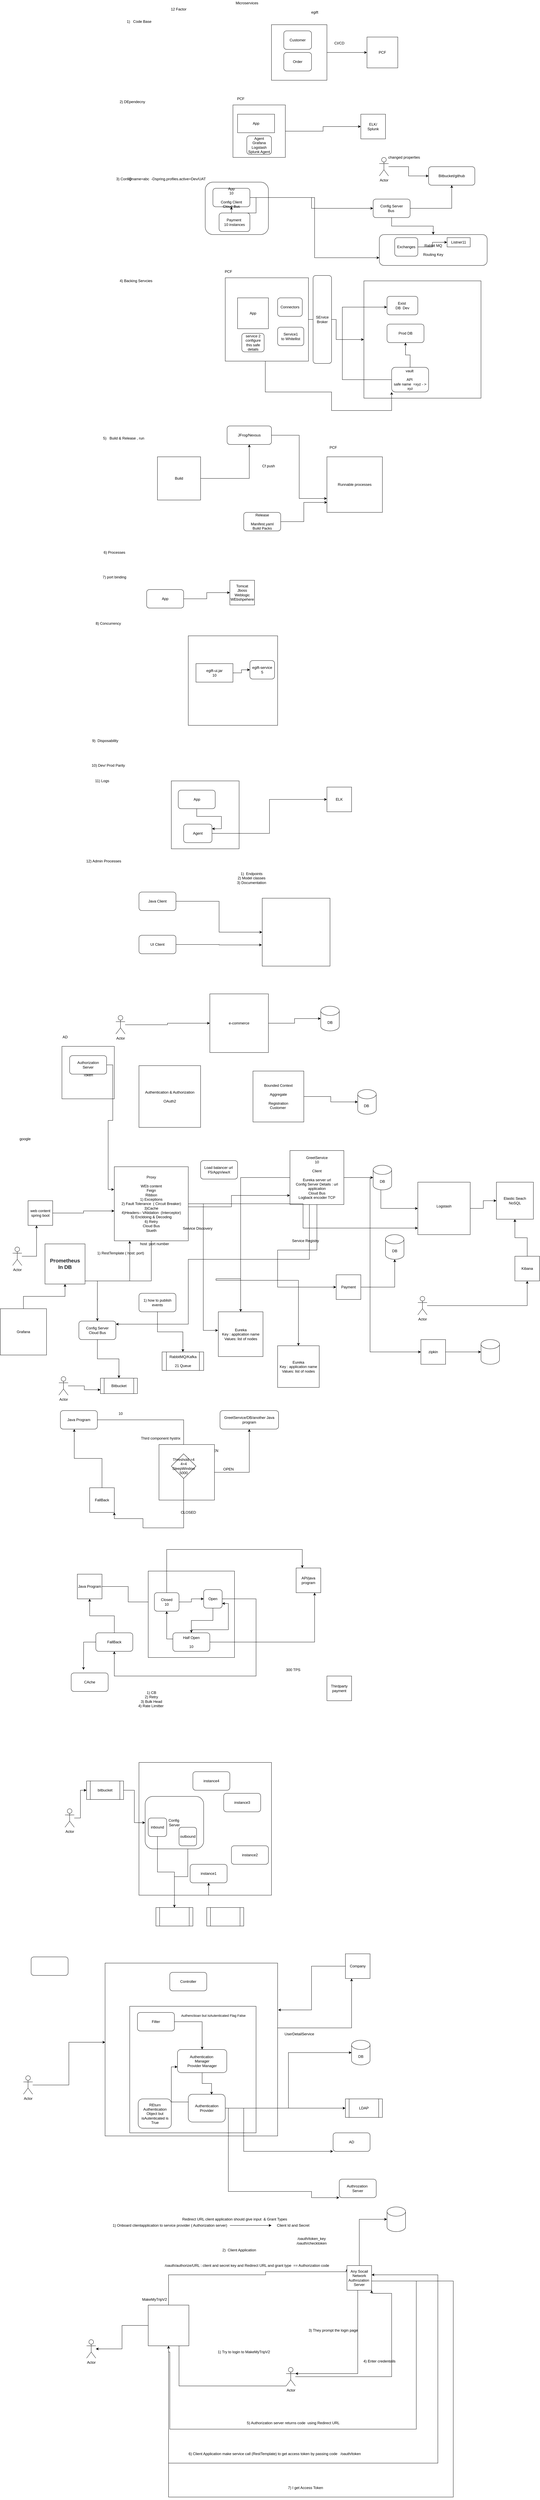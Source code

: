 <mxfile version="14.3.0" type="device"><diagram id="hDDtyGiIucXMIBbXiAqz" name="Page-1"><mxGraphModel dx="1933" dy="631" grid="1" gridSize="10" guides="1" tooltips="1" connect="1" arrows="1" fold="1" page="1" pageScale="1" pageWidth="850" pageHeight="1100" math="0" shadow="0"><root><mxCell id="0"/><mxCell id="1" parent="0"/><mxCell id="__wT_XosYQhg3S8hBSpc-9" style="edgeStyle=orthogonalEdgeStyle;rounded=0;orthogonalLoop=1;jettySize=auto;html=1;entryX=0;entryY=0.5;entryDx=0;entryDy=0;" parent="1" source="__wT_XosYQhg3S8hBSpc-1" target="__wT_XosYQhg3S8hBSpc-8" edge="1"><mxGeometry relative="1" as="geometry"/></mxCell><mxCell id="__wT_XosYQhg3S8hBSpc-1" value="" style="whiteSpace=wrap;html=1;aspect=fixed;" parent="1" vertex="1"><mxGeometry x="520" y="180" width="180" height="180" as="geometry"/></mxCell><mxCell id="__wT_XosYQhg3S8hBSpc-2" value="Microservices" style="text;html=1;align=center;verticalAlign=middle;resizable=0;points=[];autosize=1;" parent="1" vertex="1"><mxGeometry x="395" y="100" width="90" height="20" as="geometry"/></mxCell><mxCell id="__wT_XosYQhg3S8hBSpc-3" value="1)&amp;nbsp; &amp;nbsp;Code Base" style="text;html=1;align=center;verticalAlign=middle;resizable=0;points=[];autosize=1;" parent="1" vertex="1"><mxGeometry x="40" y="160" width="100" height="20" as="geometry"/></mxCell><mxCell id="__wT_XosYQhg3S8hBSpc-4" value="12 Factor&amp;nbsp;" style="text;html=1;align=center;verticalAlign=middle;resizable=0;points=[];autosize=1;" parent="1" vertex="1"><mxGeometry x="185" y="120" width="70" height="20" as="geometry"/></mxCell><mxCell id="__wT_XosYQhg3S8hBSpc-5" value="Customer" style="rounded=1;whiteSpace=wrap;html=1;" parent="1" vertex="1"><mxGeometry x="560" y="200" width="90" height="60" as="geometry"/></mxCell><mxCell id="__wT_XosYQhg3S8hBSpc-6" value="Order" style="rounded=1;whiteSpace=wrap;html=1;" parent="1" vertex="1"><mxGeometry x="560" y="270" width="90" height="60" as="geometry"/></mxCell><mxCell id="__wT_XosYQhg3S8hBSpc-7" value="egift" style="text;html=1;align=center;verticalAlign=middle;resizable=0;points=[];autosize=1;" parent="1" vertex="1"><mxGeometry x="640" y="130" width="40" height="20" as="geometry"/></mxCell><mxCell id="__wT_XosYQhg3S8hBSpc-8" value="PCF" style="whiteSpace=wrap;html=1;aspect=fixed;" parent="1" vertex="1"><mxGeometry x="830" y="220" width="100" height="100" as="geometry"/></mxCell><mxCell id="__wT_XosYQhg3S8hBSpc-10" value="CI/CD" style="text;html=1;align=center;verticalAlign=middle;resizable=0;points=[];autosize=1;" parent="1" vertex="1"><mxGeometry x="715" y="230" width="50" height="20" as="geometry"/></mxCell><mxCell id="__wT_XosYQhg3S8hBSpc-11" value="2) DEpendecny&amp;nbsp;" style="text;html=1;align=center;verticalAlign=middle;resizable=0;points=[];autosize=1;" parent="1" vertex="1"><mxGeometry x="20" y="420" width="100" height="20" as="geometry"/></mxCell><mxCell id="__wT_XosYQhg3S8hBSpc-16" style="edgeStyle=orthogonalEdgeStyle;rounded=0;orthogonalLoop=1;jettySize=auto;html=1;entryX=0;entryY=0.5;entryDx=0;entryDy=0;" parent="1" source="__wT_XosYQhg3S8hBSpc-12" target="__wT_XosYQhg3S8hBSpc-15" edge="1"><mxGeometry relative="1" as="geometry"/></mxCell><mxCell id="__wT_XosYQhg3S8hBSpc-12" value="" style="whiteSpace=wrap;html=1;aspect=fixed;" parent="1" vertex="1"><mxGeometry x="395" y="440" width="170" height="170" as="geometry"/></mxCell><mxCell id="__wT_XosYQhg3S8hBSpc-13" value="App" style="rounded=0;whiteSpace=wrap;html=1;" parent="1" vertex="1"><mxGeometry x="410" y="470" width="120" height="60" as="geometry"/></mxCell><mxCell id="__wT_XosYQhg3S8hBSpc-14" value="PCF" style="text;html=1;align=center;verticalAlign=middle;resizable=0;points=[];autosize=1;" parent="1" vertex="1"><mxGeometry x="400" y="410" width="40" height="20" as="geometry"/></mxCell><mxCell id="__wT_XosYQhg3S8hBSpc-15" value="ELK/&lt;br&gt;Splunk" style="whiteSpace=wrap;html=1;aspect=fixed;" parent="1" vertex="1"><mxGeometry x="810" y="470" width="80" height="80" as="geometry"/></mxCell><mxCell id="__wT_XosYQhg3S8hBSpc-17" value="Agent&lt;br&gt;Grafana&lt;br&gt;Logstash&lt;br&gt;Splunk Agent" style="rounded=1;whiteSpace=wrap;html=1;" parent="1" vertex="1"><mxGeometry x="440" y="540" width="80" height="60" as="geometry"/></mxCell><mxCell id="__wT_XosYQhg3S8hBSpc-18" value="3) Config" style="text;html=1;align=center;verticalAlign=middle;resizable=0;points=[];autosize=1;" parent="1" vertex="1"><mxGeometry x="10" y="670" width="60" height="20" as="geometry"/></mxCell><mxCell id="__wT_XosYQhg3S8hBSpc-23" style="edgeStyle=orthogonalEdgeStyle;rounded=0;orthogonalLoop=1;jettySize=auto;html=1;exitX=1;exitY=0.5;exitDx=0;exitDy=0;" parent="1" source="__wT_XosYQhg3S8hBSpc-24" target="__wT_XosYQhg3S8hBSpc-22" edge="1"><mxGeometry relative="1" as="geometry"/></mxCell><mxCell id="__wT_XosYQhg3S8hBSpc-19" value="" style="rounded=1;whiteSpace=wrap;html=1;" parent="1" vertex="1"><mxGeometry x="305" y="690" width="205" height="170" as="geometry"/></mxCell><mxCell id="__wT_XosYQhg3S8hBSpc-45" style="edgeStyle=orthogonalEdgeStyle;rounded=0;orthogonalLoop=1;jettySize=auto;html=1;" parent="1" source="__wT_XosYQhg3S8hBSpc-20" target="__wT_XosYQhg3S8hBSpc-24" edge="1"><mxGeometry relative="1" as="geometry"/></mxCell><mxCell id="__wT_XosYQhg3S8hBSpc-51" style="edgeStyle=orthogonalEdgeStyle;rounded=0;orthogonalLoop=1;jettySize=auto;html=1;entryX=0;entryY=0.75;entryDx=0;entryDy=0;" parent="1" source="__wT_XosYQhg3S8hBSpc-20" target="__wT_XosYQhg3S8hBSpc-25" edge="1"><mxGeometry relative="1" as="geometry"/></mxCell><mxCell id="__wT_XosYQhg3S8hBSpc-20" value="App&lt;br&gt;10&lt;br&gt;&lt;br&gt;Config Client&lt;br&gt;Cloud Bus" style="rounded=1;whiteSpace=wrap;html=1;" parent="1" vertex="1"><mxGeometry x="330" y="710" width="120" height="60" as="geometry"/></mxCell><mxCell id="__wT_XosYQhg3S8hBSpc-21" value="-Dname=abc&amp;nbsp; -Dspring.profiles.active=Dev/UAT" style="text;html=1;align=center;verticalAlign=middle;resizable=0;points=[];autosize=1;" parent="1" vertex="1"><mxGeometry x="45" y="670" width="270" height="20" as="geometry"/></mxCell><mxCell id="__wT_XosYQhg3S8hBSpc-22" value="Bitbucket/github" style="rounded=1;whiteSpace=wrap;html=1;" parent="1" vertex="1"><mxGeometry x="1030" y="640" width="150" height="60" as="geometry"/></mxCell><mxCell id="__wT_XosYQhg3S8hBSpc-49" style="edgeStyle=orthogonalEdgeStyle;rounded=0;orthogonalLoop=1;jettySize=auto;html=1;" parent="1" source="__wT_XosYQhg3S8hBSpc-24" target="__wT_XosYQhg3S8hBSpc-25" edge="1"><mxGeometry relative="1" as="geometry"/></mxCell><mxCell id="__wT_XosYQhg3S8hBSpc-24" value="Config Server&lt;br&gt;Bus&amp;nbsp;" style="rounded=1;whiteSpace=wrap;html=1;" parent="1" vertex="1"><mxGeometry x="850" y="745" width="120" height="60" as="geometry"/></mxCell><mxCell id="__wT_XosYQhg3S8hBSpc-25" value="Rabbit MQ&lt;br&gt;&lt;br&gt;Routing Key" style="rounded=1;whiteSpace=wrap;html=1;" parent="1" vertex="1"><mxGeometry x="870" y="860" width="350" height="100" as="geometry"/></mxCell><mxCell id="__wT_XosYQhg3S8hBSpc-26" value="4) Backing Servcies" style="text;html=1;align=center;verticalAlign=middle;resizable=0;points=[];autosize=1;" parent="1" vertex="1"><mxGeometry x="20" y="1000" width="120" height="20" as="geometry"/></mxCell><mxCell id="__wT_XosYQhg3S8hBSpc-31" style="edgeStyle=orthogonalEdgeStyle;rounded=0;orthogonalLoop=1;jettySize=auto;html=1;entryX=0;entryY=0.5;entryDx=0;entryDy=0;" parent="1" source="__wT_XosYQhg3S8hBSpc-27" target="__wT_XosYQhg3S8hBSpc-28" edge="1"><mxGeometry relative="1" as="geometry"/></mxCell><mxCell id="__wT_XosYQhg3S8hBSpc-27" value="" style="whiteSpace=wrap;html=1;aspect=fixed;" parent="1" vertex="1"><mxGeometry x="370" y="1000" width="270" height="270" as="geometry"/></mxCell><mxCell id="__wT_XosYQhg3S8hBSpc-28" value="" style="whiteSpace=wrap;html=1;aspect=fixed;" parent="1" vertex="1"><mxGeometry x="820" y="1010" width="380" height="380" as="geometry"/></mxCell><mxCell id="__wT_XosYQhg3S8hBSpc-29" value="Exist&amp;nbsp;&lt;br&gt;DB&amp;nbsp; Dev" style="rounded=1;whiteSpace=wrap;html=1;" parent="1" vertex="1"><mxGeometry x="895" y="1060" width="100" height="60" as="geometry"/></mxCell><mxCell id="__wT_XosYQhg3S8hBSpc-36" style="edgeStyle=orthogonalEdgeStyle;rounded=0;orthogonalLoop=1;jettySize=auto;html=1;entryX=0;entryY=1;entryDx=0;entryDy=0;" parent="1" source="__wT_XosYQhg3S8hBSpc-27" target="__wT_XosYQhg3S8hBSpc-33" edge="1"><mxGeometry relative="1" as="geometry"><Array as="points"><mxPoint x="500" y="1370"/><mxPoint x="715" y="1370"/><mxPoint x="715" y="1430"/></Array></mxGeometry></mxCell><mxCell id="__wT_XosYQhg3S8hBSpc-30" value="App" style="whiteSpace=wrap;html=1;aspect=fixed;" parent="1" vertex="1"><mxGeometry x="410" y="1065" width="100" height="100" as="geometry"/></mxCell><mxCell id="__wT_XosYQhg3S8hBSpc-32" value="Prod DB" style="rounded=1;whiteSpace=wrap;html=1;" parent="1" vertex="1"><mxGeometry x="895" y="1150" width="120" height="60" as="geometry"/></mxCell><mxCell id="__wT_XosYQhg3S8hBSpc-34" style="edgeStyle=orthogonalEdgeStyle;rounded=0;orthogonalLoop=1;jettySize=auto;html=1;" parent="1" source="__wT_XosYQhg3S8hBSpc-33" target="__wT_XosYQhg3S8hBSpc-32" edge="1"><mxGeometry relative="1" as="geometry"/></mxCell><mxCell id="__wT_XosYQhg3S8hBSpc-35" style="edgeStyle=orthogonalEdgeStyle;rounded=0;orthogonalLoop=1;jettySize=auto;html=1;" parent="1" source="__wT_XosYQhg3S8hBSpc-33" target="__wT_XosYQhg3S8hBSpc-29" edge="1"><mxGeometry relative="1" as="geometry"><Array as="points"><mxPoint x="750" y="1095"/></Array></mxGeometry></mxCell><mxCell id="__wT_XosYQhg3S8hBSpc-33" value="vault&amp;nbsp;&lt;br&gt;&lt;br&gt;API&amp;nbsp;&lt;br&gt;safe name&amp;nbsp; =xyz - &amp;gt; xyz" style="rounded=1;whiteSpace=wrap;html=1;" parent="1" vertex="1"><mxGeometry x="910" y="1290" width="120" height="80" as="geometry"/></mxCell><mxCell id="__wT_XosYQhg3S8hBSpc-38" value="Connectors" style="rounded=1;whiteSpace=wrap;html=1;" parent="1" vertex="1"><mxGeometry x="540" y="1065" width="80" height="60" as="geometry"/></mxCell><mxCell id="__wT_XosYQhg3S8hBSpc-39" value="PCF" style="text;html=1;align=center;verticalAlign=middle;resizable=0;points=[];autosize=1;" parent="1" vertex="1"><mxGeometry x="360" y="970" width="40" height="20" as="geometry"/></mxCell><mxCell id="__wT_XosYQhg3S8hBSpc-40" value="Service1&lt;br&gt;to Whitellist" style="rounded=1;whiteSpace=wrap;html=1;" parent="1" vertex="1"><mxGeometry x="540" y="1160" width="85" height="60" as="geometry"/></mxCell><mxCell id="__wT_XosYQhg3S8hBSpc-41" value="service 2&lt;br&gt;configure&lt;br&gt;this safe details" style="rounded=1;whiteSpace=wrap;html=1;" parent="1" vertex="1"><mxGeometry x="423.75" y="1180" width="72.5" height="60" as="geometry"/></mxCell><mxCell id="__wT_XosYQhg3S8hBSpc-42" value="SErvice&lt;br&gt;Broker" style="rounded=1;whiteSpace=wrap;html=1;" parent="1" vertex="1"><mxGeometry x="655" y="992.5" width="60" height="285" as="geometry"/></mxCell><mxCell id="__wT_XosYQhg3S8hBSpc-44" value="Payment&amp;nbsp;&lt;br&gt;10 instances" style="rounded=1;whiteSpace=wrap;html=1;" parent="1" vertex="1"><mxGeometry x="350" y="790" width="100" height="60" as="geometry"/></mxCell><mxCell id="__wT_XosYQhg3S8hBSpc-47" style="edgeStyle=orthogonalEdgeStyle;rounded=0;orthogonalLoop=1;jettySize=auto;html=1;" parent="1" source="__wT_XosYQhg3S8hBSpc-46" target="__wT_XosYQhg3S8hBSpc-22" edge="1"><mxGeometry relative="1" as="geometry"/></mxCell><mxCell id="__wT_XosYQhg3S8hBSpc-46" value="Actor" style="shape=umlActor;verticalLabelPosition=bottom;verticalAlign=top;html=1;outlineConnect=0;" parent="1" vertex="1"><mxGeometry x="870" y="610" width="30" height="60" as="geometry"/></mxCell><mxCell id="__wT_XosYQhg3S8hBSpc-48" value="changed properties" style="text;html=1;align=center;verticalAlign=middle;resizable=0;points=[];autosize=1;" parent="1" vertex="1"><mxGeometry x="890" y="600" width="120" height="20" as="geometry"/></mxCell><mxCell id="__wT_XosYQhg3S8hBSpc-50" style="edgeStyle=orthogonalEdgeStyle;rounded=0;orthogonalLoop=1;jettySize=auto;html=1;exitX=1;exitY=0.5;exitDx=0;exitDy=0;" parent="1" source="__wT_XosYQhg3S8hBSpc-20" target="__wT_XosYQhg3S8hBSpc-20" edge="1"><mxGeometry relative="1" as="geometry"/></mxCell><mxCell id="__wT_XosYQhg3S8hBSpc-54" value="" style="edgeStyle=orthogonalEdgeStyle;rounded=0;orthogonalLoop=1;jettySize=auto;html=1;" parent="1" source="__wT_XosYQhg3S8hBSpc-52" target="__wT_XosYQhg3S8hBSpc-53" edge="1"><mxGeometry relative="1" as="geometry"/></mxCell><mxCell id="__wT_XosYQhg3S8hBSpc-52" value="Exchanges" style="rounded=1;whiteSpace=wrap;html=1;" parent="1" vertex="1"><mxGeometry x="920" y="870" width="75" height="60" as="geometry"/></mxCell><mxCell id="__wT_XosYQhg3S8hBSpc-53" value="Listner11" style="rounded=0;whiteSpace=wrap;html=1;" parent="1" vertex="1"><mxGeometry x="1090" y="870" width="75" height="30" as="geometry"/></mxCell><mxCell id="__wT_XosYQhg3S8hBSpc-55" value="5)&amp;nbsp; &amp;nbsp;Build &amp;amp; Release , run" style="text;html=1;align=center;verticalAlign=middle;resizable=0;points=[];autosize=1;" parent="1" vertex="1"><mxGeometry x="-35" y="1510" width="150" height="20" as="geometry"/></mxCell><mxCell id="__wT_XosYQhg3S8hBSpc-60" style="edgeStyle=orthogonalEdgeStyle;rounded=0;orthogonalLoop=1;jettySize=auto;html=1;" parent="1" source="__wT_XosYQhg3S8hBSpc-56" target="__wT_XosYQhg3S8hBSpc-59" edge="1"><mxGeometry relative="1" as="geometry"/></mxCell><mxCell id="__wT_XosYQhg3S8hBSpc-56" value="Build" style="whiteSpace=wrap;html=1;aspect=fixed;" parent="1" vertex="1"><mxGeometry x="150" y="1580" width="140" height="140" as="geometry"/></mxCell><mxCell id="__wT_XosYQhg3S8hBSpc-57" value="Runnable processes" style="whiteSpace=wrap;html=1;aspect=fixed;" parent="1" vertex="1"><mxGeometry x="700" y="1580" width="180" height="180" as="geometry"/></mxCell><mxCell id="__wT_XosYQhg3S8hBSpc-58" value="PCF" style="text;html=1;align=center;verticalAlign=middle;resizable=0;points=[];autosize=1;" parent="1" vertex="1"><mxGeometry x="700" y="1540" width="40" height="20" as="geometry"/></mxCell><mxCell id="__wT_XosYQhg3S8hBSpc-63" style="edgeStyle=orthogonalEdgeStyle;rounded=0;orthogonalLoop=1;jettySize=auto;html=1;entryX=0;entryY=0.75;entryDx=0;entryDy=0;" parent="1" source="__wT_XosYQhg3S8hBSpc-59" target="__wT_XosYQhg3S8hBSpc-57" edge="1"><mxGeometry relative="1" as="geometry"/></mxCell><mxCell id="__wT_XosYQhg3S8hBSpc-59" value="JFrog/Nexsus" style="rounded=1;whiteSpace=wrap;html=1;" parent="1" vertex="1"><mxGeometry x="376" y="1480" width="144" height="60" as="geometry"/></mxCell><mxCell id="__wT_XosYQhg3S8hBSpc-64" style="edgeStyle=orthogonalEdgeStyle;rounded=0;orthogonalLoop=1;jettySize=auto;html=1;entryX=0.004;entryY=0.821;entryDx=0;entryDy=0;entryPerimeter=0;" parent="1" source="__wT_XosYQhg3S8hBSpc-61" target="__wT_XosYQhg3S8hBSpc-57" edge="1"><mxGeometry relative="1" as="geometry"/></mxCell><mxCell id="__wT_XosYQhg3S8hBSpc-61" value="Release&lt;br&gt;&lt;br&gt;Manifest.yaml&lt;br&gt;Build Packs" style="rounded=1;whiteSpace=wrap;html=1;" parent="1" vertex="1"><mxGeometry x="430" y="1760" width="120" height="60" as="geometry"/></mxCell><mxCell id="__wT_XosYQhg3S8hBSpc-62" value="Cf push" style="text;html=1;align=center;verticalAlign=middle;resizable=0;points=[];autosize=1;" parent="1" vertex="1"><mxGeometry x="480" y="1600" width="60" height="20" as="geometry"/></mxCell><mxCell id="__wT_XosYQhg3S8hBSpc-65" value="6) Processes" style="text;html=1;align=center;verticalAlign=middle;resizable=0;points=[];autosize=1;" parent="1" vertex="1"><mxGeometry x="-35" y="1880" width="90" height="20" as="geometry"/></mxCell><mxCell id="__wT_XosYQhg3S8hBSpc-66" value="7) port binding" style="text;html=1;align=center;verticalAlign=middle;resizable=0;points=[];autosize=1;" parent="1" vertex="1"><mxGeometry x="-35" y="1960" width="90" height="20" as="geometry"/></mxCell><mxCell id="__wT_XosYQhg3S8hBSpc-67" value="Tomcat&lt;br&gt;Jboss&lt;br&gt;Weblogic&lt;br&gt;WEbshpehere" style="whiteSpace=wrap;html=1;aspect=fixed;" parent="1" vertex="1"><mxGeometry x="385" y="1980" width="80" height="80" as="geometry"/></mxCell><mxCell id="__wT_XosYQhg3S8hBSpc-69" style="edgeStyle=orthogonalEdgeStyle;rounded=0;orthogonalLoop=1;jettySize=auto;html=1;" parent="1" source="__wT_XosYQhg3S8hBSpc-68" target="__wT_XosYQhg3S8hBSpc-67" edge="1"><mxGeometry relative="1" as="geometry"/></mxCell><mxCell id="__wT_XosYQhg3S8hBSpc-68" value="App" style="rounded=1;whiteSpace=wrap;html=1;" parent="1" vertex="1"><mxGeometry x="115" y="2010" width="120" height="60" as="geometry"/></mxCell><mxCell id="__wT_XosYQhg3S8hBSpc-70" value="8) Concurrency" style="text;html=1;align=center;verticalAlign=middle;resizable=0;points=[];autosize=1;" parent="1" vertex="1"><mxGeometry x="-60" y="2110" width="100" height="20" as="geometry"/></mxCell><mxCell id="__wT_XosYQhg3S8hBSpc-71" value="" style="whiteSpace=wrap;html=1;aspect=fixed;" parent="1" vertex="1"><mxGeometry x="250" y="2160" width="290" height="290" as="geometry"/></mxCell><mxCell id="__wT_XosYQhg3S8hBSpc-74" style="edgeStyle=orthogonalEdgeStyle;rounded=0;orthogonalLoop=1;jettySize=auto;html=1;" parent="1" source="__wT_XosYQhg3S8hBSpc-72" target="__wT_XosYQhg3S8hBSpc-73" edge="1"><mxGeometry relative="1" as="geometry"/></mxCell><mxCell id="__wT_XosYQhg3S8hBSpc-72" value="egift-ui.jar&lt;br&gt;10" style="rounded=0;whiteSpace=wrap;html=1;" parent="1" vertex="1"><mxGeometry x="275" y="2250" width="120" height="60" as="geometry"/></mxCell><mxCell id="__wT_XosYQhg3S8hBSpc-73" value="egift-service&lt;br&gt;5" style="rounded=1;whiteSpace=wrap;html=1;" parent="1" vertex="1"><mxGeometry x="450" y="2240" width="80" height="60" as="geometry"/></mxCell><mxCell id="__wT_XosYQhg3S8hBSpc-75" value="9)&amp;nbsp; Disposability" style="text;html=1;align=center;verticalAlign=middle;resizable=0;points=[];autosize=1;" parent="1" vertex="1"><mxGeometry x="-70" y="2490" width="100" height="20" as="geometry"/></mxCell><mxCell id="__wT_XosYQhg3S8hBSpc-76" value="10) Dev/ Prod Parity" style="text;html=1;align=center;verticalAlign=middle;resizable=0;points=[];autosize=1;" parent="1" vertex="1"><mxGeometry x="-70" y="2570" width="120" height="20" as="geometry"/></mxCell><mxCell id="__wT_XosYQhg3S8hBSpc-77" value="11) Logs" style="text;html=1;align=center;verticalAlign=middle;resizable=0;points=[];autosize=1;" parent="1" vertex="1"><mxGeometry x="-60" y="2620" width="60" height="20" as="geometry"/></mxCell><mxCell id="__wT_XosYQhg3S8hBSpc-78" value="" style="whiteSpace=wrap;html=1;aspect=fixed;" parent="1" vertex="1"><mxGeometry x="195" y="2630" width="220" height="220" as="geometry"/></mxCell><mxCell id="__wT_XosYQhg3S8hBSpc-83" style="edgeStyle=orthogonalEdgeStyle;rounded=0;orthogonalLoop=1;jettySize=auto;html=1;entryX=1;entryY=0.25;entryDx=0;entryDy=0;" parent="1" source="__wT_XosYQhg3S8hBSpc-79" target="__wT_XosYQhg3S8hBSpc-81" edge="1"><mxGeometry relative="1" as="geometry"/></mxCell><mxCell id="__wT_XosYQhg3S8hBSpc-79" value="App" style="rounded=1;whiteSpace=wrap;html=1;" parent="1" vertex="1"><mxGeometry x="217.5" y="2660" width="120" height="60" as="geometry"/></mxCell><mxCell id="__wT_XosYQhg3S8hBSpc-80" value="ELK" style="whiteSpace=wrap;html=1;aspect=fixed;" parent="1" vertex="1"><mxGeometry x="700" y="2650" width="80" height="80" as="geometry"/></mxCell><mxCell id="__wT_XosYQhg3S8hBSpc-84" style="edgeStyle=orthogonalEdgeStyle;rounded=0;orthogonalLoop=1;jettySize=auto;html=1;entryX=0;entryY=0.5;entryDx=0;entryDy=0;" parent="1" source="__wT_XosYQhg3S8hBSpc-81" target="__wT_XosYQhg3S8hBSpc-80" edge="1"><mxGeometry relative="1" as="geometry"/></mxCell><mxCell id="__wT_XosYQhg3S8hBSpc-81" value="Agent" style="rounded=1;whiteSpace=wrap;html=1;" parent="1" vertex="1"><mxGeometry x="235" y="2770" width="92" height="60" as="geometry"/></mxCell><mxCell id="__wT_XosYQhg3S8hBSpc-85" value="12) Admin Processes" style="text;html=1;align=center;verticalAlign=middle;resizable=0;points=[];autosize=1;" parent="1" vertex="1"><mxGeometry x="-90" y="2880" width="130" height="20" as="geometry"/></mxCell><mxCell id="__wT_XosYQhg3S8hBSpc-86" value="" style="whiteSpace=wrap;html=1;aspect=fixed;" parent="1" vertex="1"><mxGeometry x="490" y="3010" width="220" height="220" as="geometry"/></mxCell><mxCell id="__wT_XosYQhg3S8hBSpc-89" style="edgeStyle=orthogonalEdgeStyle;rounded=0;orthogonalLoop=1;jettySize=auto;html=1;" parent="1" source="__wT_XosYQhg3S8hBSpc-87" target="__wT_XosYQhg3S8hBSpc-86" edge="1"><mxGeometry relative="1" as="geometry"/></mxCell><mxCell id="__wT_XosYQhg3S8hBSpc-87" value="Java Client" style="rounded=1;whiteSpace=wrap;html=1;" parent="1" vertex="1"><mxGeometry x="90" y="2990" width="120" height="60" as="geometry"/></mxCell><mxCell id="__wT_XosYQhg3S8hBSpc-90" style="edgeStyle=orthogonalEdgeStyle;rounded=0;orthogonalLoop=1;jettySize=auto;html=1;entryX=-0.005;entryY=0.688;entryDx=0;entryDy=0;entryPerimeter=0;" parent="1" source="__wT_XosYQhg3S8hBSpc-88" target="__wT_XosYQhg3S8hBSpc-86" edge="1"><mxGeometry relative="1" as="geometry"/></mxCell><mxCell id="__wT_XosYQhg3S8hBSpc-88" value="UI Client" style="rounded=1;whiteSpace=wrap;html=1;" parent="1" vertex="1"><mxGeometry x="90" y="3130" width="120" height="60" as="geometry"/></mxCell><mxCell id="__wT_XosYQhg3S8hBSpc-91" value="1)&amp;nbsp; Endpoints&lt;br&gt;2) Model classes&lt;br&gt;3) Documentation" style="text;html=1;align=center;verticalAlign=middle;resizable=0;points=[];autosize=1;" parent="1" vertex="1"><mxGeometry x="400" y="2920" width="110" height="50" as="geometry"/></mxCell><mxCell id="__wT_XosYQhg3S8hBSpc-95" style="edgeStyle=orthogonalEdgeStyle;rounded=0;orthogonalLoop=1;jettySize=auto;html=1;" parent="1" source="__wT_XosYQhg3S8hBSpc-93" target="__wT_XosYQhg3S8hBSpc-94" edge="1"><mxGeometry relative="1" as="geometry"/></mxCell><mxCell id="__wT_XosYQhg3S8hBSpc-93" value="&amp;nbsp;e-commerce&amp;nbsp;" style="whiteSpace=wrap;html=1;aspect=fixed;" parent="1" vertex="1"><mxGeometry x="320" y="3320" width="190" height="190" as="geometry"/></mxCell><mxCell id="__wT_XosYQhg3S8hBSpc-94" value="DB" style="shape=cylinder3;whiteSpace=wrap;html=1;boundedLbl=1;backgroundOutline=1;size=15;" parent="1" vertex="1"><mxGeometry x="680" y="3360" width="60" height="80" as="geometry"/></mxCell><mxCell id="__wT_XosYQhg3S8hBSpc-97" style="edgeStyle=orthogonalEdgeStyle;rounded=0;orthogonalLoop=1;jettySize=auto;html=1;entryX=0;entryY=0.5;entryDx=0;entryDy=0;" parent="1" source="__wT_XosYQhg3S8hBSpc-96" target="__wT_XosYQhg3S8hBSpc-93" edge="1"><mxGeometry relative="1" as="geometry"/></mxCell><mxCell id="__wT_XosYQhg3S8hBSpc-96" value="Actor" style="shape=umlActor;verticalLabelPosition=bottom;verticalAlign=top;html=1;outlineConnect=0;" parent="1" vertex="1"><mxGeometry x="15" y="3390" width="30" height="60" as="geometry"/></mxCell><mxCell id="__wT_XosYQhg3S8hBSpc-105" style="edgeStyle=orthogonalEdgeStyle;rounded=0;orthogonalLoop=1;jettySize=auto;html=1;entryX=0;entryY=0.5;entryDx=0;entryDy=0;entryPerimeter=0;" parent="1" source="__wT_XosYQhg3S8hBSpc-98" target="__wT_XosYQhg3S8hBSpc-99" edge="1"><mxGeometry relative="1" as="geometry"/></mxCell><mxCell id="__wT_XosYQhg3S8hBSpc-98" value="Bounded Context&lt;br&gt;&lt;br&gt;Aggregate&lt;br&gt;&lt;br&gt;Registration&lt;br&gt;Customer&amp;nbsp;" style="whiteSpace=wrap;html=1;aspect=fixed;" parent="1" vertex="1"><mxGeometry x="460" y="3570" width="165" height="165" as="geometry"/></mxCell><mxCell id="__wT_XosYQhg3S8hBSpc-99" value="DB&amp;nbsp;" style="shape=cylinder3;whiteSpace=wrap;html=1;boundedLbl=1;backgroundOutline=1;size=15;" parent="1" vertex="1"><mxGeometry x="800" y="3630" width="60" height="80" as="geometry"/></mxCell><mxCell id="__wT_XosYQhg3S8hBSpc-107" style="edgeStyle=orthogonalEdgeStyle;rounded=0;orthogonalLoop=1;jettySize=auto;html=1;" parent="1" source="__wT_XosYQhg3S8hBSpc-100" target="__wT_XosYQhg3S8hBSpc-106" edge="1"><mxGeometry relative="1" as="geometry"/></mxCell><mxCell id="__wT_XosYQhg3S8hBSpc-109" style="edgeStyle=orthogonalEdgeStyle;rounded=0;orthogonalLoop=1;jettySize=auto;html=1;" parent="1" source="__wT_XosYQhg3S8hBSpc-100" target="__wT_XosYQhg3S8hBSpc-108" edge="1"><mxGeometry relative="1" as="geometry"><Array as="points"><mxPoint x="540" y="4150"/></Array></mxGeometry></mxCell><mxCell id="__wT_XosYQhg3S8hBSpc-123" style="edgeStyle=orthogonalEdgeStyle;rounded=0;orthogonalLoop=1;jettySize=auto;html=1;" parent="1" source="__wT_XosYQhg3S8hBSpc-100" target="__wT_XosYQhg3S8hBSpc-122" edge="1"><mxGeometry relative="1" as="geometry"/></mxCell><mxCell id="Z5BdFNQ-Yczk1L8ltOpr-32" style="edgeStyle=orthogonalEdgeStyle;rounded=0;orthogonalLoop=1;jettySize=auto;html=1;" edge="1" parent="1" source="__wT_XosYQhg3S8hBSpc-100" target="Z5BdFNQ-Yczk1L8ltOpr-30"><mxGeometry relative="1" as="geometry"><Array as="points"><mxPoint x="643" y="4180"/><mxPoint x="250" y="4180"/><mxPoint x="250" y="4390"/></Array></mxGeometry></mxCell><mxCell id="Z5BdFNQ-Yczk1L8ltOpr-65" style="edgeStyle=orthogonalEdgeStyle;rounded=0;orthogonalLoop=1;jettySize=auto;html=1;" edge="1" parent="1" source="__wT_XosYQhg3S8hBSpc-100" target="Z5BdFNQ-Yczk1L8ltOpr-63"><mxGeometry relative="1" as="geometry"/></mxCell><mxCell id="Z5BdFNQ-Yczk1L8ltOpr-70" style="edgeStyle=orthogonalEdgeStyle;rounded=0;orthogonalLoop=1;jettySize=auto;html=1;" edge="1" parent="1" source="__wT_XosYQhg3S8hBSpc-100" target="Z5BdFNQ-Yczk1L8ltOpr-67"><mxGeometry relative="1" as="geometry"><Array as="points"><mxPoint x="840" y="3915"/><mxPoint x="840" y="4480"/></Array></mxGeometry></mxCell><mxCell id="__wT_XosYQhg3S8hBSpc-100" value="GreetService&lt;br&gt;10&lt;br&gt;&lt;br&gt;Client&lt;br&gt;&lt;br&gt;Eureka server url&lt;br&gt;Config Server Details : url&lt;br&gt;application&lt;br&gt;Cloud Bus&lt;br&gt;Logback encoder TCP" style="whiteSpace=wrap;html=1;aspect=fixed;" parent="1" vertex="1"><mxGeometry x="580" y="3827.5" width="175" height="175" as="geometry"/></mxCell><mxCell id="__wT_XosYQhg3S8hBSpc-101" value="Authentication &amp;amp; Authorization&lt;br&gt;&lt;br&gt;OAuth2" style="whiteSpace=wrap;html=1;aspect=fixed;" parent="1" vertex="1"><mxGeometry x="90" y="3552.5" width="200" height="200" as="geometry"/></mxCell><mxCell id="oQG-jhxcsJ44Qa_wZ1H7-5" style="edgeStyle=orthogonalEdgeStyle;rounded=0;orthogonalLoop=1;jettySize=auto;html=1;entryX=0.345;entryY=1.003;entryDx=0;entryDy=0;entryPerimeter=0;" parent="1" source="__wT_XosYQhg3S8hBSpc-102" target="__wT_XosYQhg3S8hBSpc-113" edge="1"><mxGeometry relative="1" as="geometry"/></mxCell><mxCell id="__wT_XosYQhg3S8hBSpc-102" value="Actor" style="shape=umlActor;verticalLabelPosition=bottom;verticalAlign=top;html=1;outlineConnect=0;" parent="1" vertex="1"><mxGeometry x="-320" y="4140" width="30" height="60" as="geometry"/></mxCell><mxCell id="__wT_XosYQhg3S8hBSpc-103" value="Authorize&amp;nbsp;&lt;br&gt;Token" style="whiteSpace=wrap;html=1;aspect=fixed;" parent="1" vertex="1"><mxGeometry x="-160" y="3490" width="170" height="170" as="geometry"/></mxCell><mxCell id="__wT_XosYQhg3S8hBSpc-125" style="edgeStyle=orthogonalEdgeStyle;rounded=0;orthogonalLoop=1;jettySize=auto;html=1;" parent="1" source="__wT_XosYQhg3S8hBSpc-104" target="__wT_XosYQhg3S8hBSpc-100" edge="1"><mxGeometry relative="1" as="geometry"><Array as="points"><mxPoint x="390" y="4010"/><mxPoint x="390" y="3973"/></Array></mxGeometry></mxCell><mxCell id="oQG-jhxcsJ44Qa_wZ1H7-1" style="edgeStyle=orthogonalEdgeStyle;rounded=0;orthogonalLoop=1;jettySize=auto;html=1;entryX=-0.006;entryY=0.415;entryDx=0;entryDy=0;entryPerimeter=0;" parent="1" source="__wT_XosYQhg3S8hBSpc-104" target="__wT_XosYQhg3S8hBSpc-122" edge="1"><mxGeometry relative="1" as="geometry"/></mxCell><mxCell id="Z5BdFNQ-Yczk1L8ltOpr-33" style="edgeStyle=orthogonalEdgeStyle;rounded=0;orthogonalLoop=1;jettySize=auto;html=1;" edge="1" parent="1" source="__wT_XosYQhg3S8hBSpc-104" target="Z5BdFNQ-Yczk1L8ltOpr-30"><mxGeometry relative="1" as="geometry"/></mxCell><mxCell id="Z5BdFNQ-Yczk1L8ltOpr-66" style="edgeStyle=orthogonalEdgeStyle;rounded=0;orthogonalLoop=1;jettySize=auto;html=1;entryX=0;entryY=0.875;entryDx=0;entryDy=0;entryPerimeter=0;" edge="1" parent="1" source="__wT_XosYQhg3S8hBSpc-104" target="Z5BdFNQ-Yczk1L8ltOpr-63"><mxGeometry relative="1" as="geometry"/></mxCell><mxCell id="__wT_XosYQhg3S8hBSpc-104" value="Proxy&lt;br&gt;&lt;br&gt;WEb content&lt;br&gt;Feign&lt;br&gt;Ribbon&lt;br&gt;1) Exceptions&lt;br&gt;2) Fault Tolerance&amp;nbsp; ( Circuit Breaker)&lt;br&gt;3)Cache&lt;br&gt;4)Headers-- VAlidation&amp;nbsp; (Interceptor)&lt;br&gt;5) Encldoing &amp;amp; Decoding&lt;br&gt;6) Retry&lt;br&gt;Cloud Bus&lt;br&gt;Slueth" style="whiteSpace=wrap;html=1;aspect=fixed;" parent="1" vertex="1"><mxGeometry x="10" y="3880" width="240" height="240" as="geometry"/></mxCell><mxCell id="__wT_XosYQhg3S8hBSpc-106" value="DB" style="shape=cylinder3;whiteSpace=wrap;html=1;boundedLbl=1;backgroundOutline=1;size=15;" parent="1" vertex="1"><mxGeometry x="850" y="3875" width="60" height="80" as="geometry"/></mxCell><mxCell id="__wT_XosYQhg3S8hBSpc-111" style="edgeStyle=orthogonalEdgeStyle;rounded=0;orthogonalLoop=1;jettySize=auto;html=1;" parent="1" source="__wT_XosYQhg3S8hBSpc-108" target="__wT_XosYQhg3S8hBSpc-110" edge="1"><mxGeometry relative="1" as="geometry"/></mxCell><mxCell id="__wT_XosYQhg3S8hBSpc-108" value="Payment" style="whiteSpace=wrap;html=1;aspect=fixed;" parent="1" vertex="1"><mxGeometry x="730" y="4230" width="80" height="80" as="geometry"/></mxCell><mxCell id="__wT_XosYQhg3S8hBSpc-110" value="DB" style="shape=cylinder3;whiteSpace=wrap;html=1;boundedLbl=1;backgroundOutline=1;size=15;" parent="1" vertex="1"><mxGeometry x="890" y="4100" width="60" height="80" as="geometry"/></mxCell><mxCell id="oQG-jhxcsJ44Qa_wZ1H7-4" style="edgeStyle=orthogonalEdgeStyle;rounded=0;orthogonalLoop=1;jettySize=auto;html=1;entryX=0;entryY=0.597;entryDx=0;entryDy=0;entryPerimeter=0;" parent="1" source="__wT_XosYQhg3S8hBSpc-113" target="__wT_XosYQhg3S8hBSpc-104" edge="1"><mxGeometry relative="1" as="geometry"/></mxCell><mxCell id="__wT_XosYQhg3S8hBSpc-113" value="web content&lt;br&gt;spring boot" style="whiteSpace=wrap;html=1;aspect=fixed;" parent="1" vertex="1"><mxGeometry x="-270" y="3990" width="80" height="80" as="geometry"/></mxCell><mxCell id="__wT_XosYQhg3S8hBSpc-117" style="edgeStyle=orthogonalEdgeStyle;rounded=0;orthogonalLoop=1;jettySize=auto;html=1;entryX=-0.003;entryY=0.307;entryDx=0;entryDy=0;entryPerimeter=0;" parent="1" source="__wT_XosYQhg3S8hBSpc-114" target="__wT_XosYQhg3S8hBSpc-104" edge="1"><mxGeometry relative="1" as="geometry"/></mxCell><mxCell id="__wT_XosYQhg3S8hBSpc-114" value="&lt;span&gt;Authorization&lt;/span&gt;&lt;br&gt;&lt;span&gt;Server&lt;/span&gt;" style="rounded=1;whiteSpace=wrap;html=1;" parent="1" vertex="1"><mxGeometry x="-135" y="3520" width="120" height="60" as="geometry"/></mxCell><mxCell id="__wT_XosYQhg3S8hBSpc-115" value="AD" style="text;html=1;align=center;verticalAlign=middle;resizable=0;points=[];autosize=1;" parent="1" vertex="1"><mxGeometry x="-165" y="3450" width="30" height="20" as="geometry"/></mxCell><mxCell id="__wT_XosYQhg3S8hBSpc-116" value="google" style="text;html=1;align=center;verticalAlign=middle;resizable=0;points=[];autosize=1;" parent="1" vertex="1"><mxGeometry x="-305" y="3780" width="50" height="20" as="geometry"/></mxCell><mxCell id="__wT_XosYQhg3S8hBSpc-121" value="Load balancer url&amp;nbsp;&lt;br&gt;F5/AppViewX" style="rounded=1;whiteSpace=wrap;html=1;" parent="1" vertex="1"><mxGeometry x="290" y="3860" width="120" height="60" as="geometry"/></mxCell><mxCell id="__wT_XosYQhg3S8hBSpc-129" style="edgeStyle=orthogonalEdgeStyle;rounded=0;orthogonalLoop=1;jettySize=auto;html=1;" parent="1" source="__wT_XosYQhg3S8hBSpc-122" target="__wT_XosYQhg3S8hBSpc-127" edge="1"><mxGeometry relative="1" as="geometry"><Array as="points"><mxPoint x="340" y="4243"/><mxPoint x="340" y="4248"/></Array></mxGeometry></mxCell><mxCell id="__wT_XosYQhg3S8hBSpc-122" value="Eureka&lt;br&gt;Key : application name&lt;br&gt;Values: list of nodes" style="whiteSpace=wrap;html=1;aspect=fixed;" parent="1" vertex="1"><mxGeometry x="347.5" y="4350" width="145" height="145" as="geometry"/></mxCell><mxCell id="__wT_XosYQhg3S8hBSpc-124" value="Service Registry" style="text;html=1;align=center;verticalAlign=middle;resizable=0;points=[];autosize=1;" parent="1" vertex="1"><mxGeometry x="580" y="4110" width="100" height="20" as="geometry"/></mxCell><mxCell id="__wT_XosYQhg3S8hBSpc-126" value="host :port number" style="text;html=1;align=center;verticalAlign=middle;resizable=0;points=[];autosize=1;" parent="1" vertex="1"><mxGeometry x="85" y="4120" width="110" height="20" as="geometry"/></mxCell><mxCell id="__wT_XosYQhg3S8hBSpc-127" value="&lt;span&gt;Eureka&lt;/span&gt;&lt;br&gt;&lt;span&gt;Key : application name&lt;/span&gt;&lt;br&gt;&lt;span&gt;Values: list of nodes&lt;/span&gt;" style="whiteSpace=wrap;html=1;aspect=fixed;" parent="1" vertex="1"><mxGeometry x="540" y="4460" width="135" height="135" as="geometry"/></mxCell><mxCell id="oQG-jhxcsJ44Qa_wZ1H7-2" value="Service Discovery" style="text;html=1;align=center;verticalAlign=middle;resizable=0;points=[];autosize=1;" parent="1" vertex="1"><mxGeometry x="225" y="4070" width="110" height="20" as="geometry"/></mxCell><mxCell id="oQG-jhxcsJ44Qa_wZ1H7-3" value="1) RestTemplate ( host: port)" style="text;html=1;align=center;verticalAlign=middle;resizable=0;points=[];autosize=1;" parent="1" vertex="1"><mxGeometry x="-55" y="4150" width="170" height="20" as="geometry"/></mxCell><mxCell id="oQG-jhxcsJ44Qa_wZ1H7-6" value="GreetService/DB/another Java program" style="rounded=1;whiteSpace=wrap;html=1;" parent="1" vertex="1"><mxGeometry x="353" y="4670" width="190" height="60" as="geometry"/></mxCell><mxCell id="oQG-jhxcsJ44Qa_wZ1H7-22" style="edgeStyle=orthogonalEdgeStyle;rounded=0;orthogonalLoop=1;jettySize=auto;html=1;" parent="1" source="oQG-jhxcsJ44Qa_wZ1H7-8" target="oQG-jhxcsJ44Qa_wZ1H7-19" edge="1"><mxGeometry relative="1" as="geometry"/></mxCell><mxCell id="oQG-jhxcsJ44Qa_wZ1H7-8" value="Java Program" style="rounded=1;whiteSpace=wrap;html=1;" parent="1" vertex="1"><mxGeometry x="-165" y="4670" width="120" height="60" as="geometry"/></mxCell><mxCell id="oQG-jhxcsJ44Qa_wZ1H7-12" style="edgeStyle=orthogonalEdgeStyle;rounded=0;orthogonalLoop=1;jettySize=auto;html=1;" parent="1" source="oQG-jhxcsJ44Qa_wZ1H7-18" target="oQG-jhxcsJ44Qa_wZ1H7-6" edge="1"><mxGeometry relative="1" as="geometry"><mxPoint x="210" y="4770" as="sourcePoint"/></mxGeometry></mxCell><mxCell id="oQG-jhxcsJ44Qa_wZ1H7-11" value="10" style="text;html=1;align=center;verticalAlign=middle;resizable=0;points=[];autosize=1;" parent="1" vertex="1"><mxGeometry x="15" y="4670" width="30" height="20" as="geometry"/></mxCell><mxCell id="oQG-jhxcsJ44Qa_wZ1H7-13" value="OPEN" style="text;html=1;align=center;verticalAlign=middle;resizable=0;points=[];autosize=1;" parent="1" vertex="1"><mxGeometry x="305" y="4790" width="50" height="20" as="geometry"/></mxCell><mxCell id="oQG-jhxcsJ44Qa_wZ1H7-17" style="edgeStyle=orthogonalEdgeStyle;rounded=0;orthogonalLoop=1;jettySize=auto;html=1;entryX=0.375;entryY=1;entryDx=0;entryDy=0;entryPerimeter=0;" parent="1" source="oQG-jhxcsJ44Qa_wZ1H7-14" target="oQG-jhxcsJ44Qa_wZ1H7-8" edge="1"><mxGeometry relative="1" as="geometry"/></mxCell><mxCell id="oQG-jhxcsJ44Qa_wZ1H7-14" value="FallBack" style="whiteSpace=wrap;html=1;aspect=fixed;" parent="1" vertex="1"><mxGeometry x="-70" y="4920" width="80" height="80" as="geometry"/></mxCell><mxCell id="oQG-jhxcsJ44Qa_wZ1H7-16" value="CLOSED" style="text;html=1;align=center;verticalAlign=middle;resizable=0;points=[];autosize=1;" parent="1" vertex="1"><mxGeometry x="185" y="4930" width="70" height="20" as="geometry"/></mxCell><mxCell id="oQG-jhxcsJ44Qa_wZ1H7-18" value="" style="whiteSpace=wrap;html=1;aspect=fixed;" parent="1" vertex="1"><mxGeometry x="155" y="4780" width="180" height="180" as="geometry"/></mxCell><mxCell id="oQG-jhxcsJ44Qa_wZ1H7-21" style="edgeStyle=orthogonalEdgeStyle;rounded=0;orthogonalLoop=1;jettySize=auto;html=1;entryX=1;entryY=1;entryDx=0;entryDy=0;" parent="1" source="oQG-jhxcsJ44Qa_wZ1H7-19" target="oQG-jhxcsJ44Qa_wZ1H7-14" edge="1"><mxGeometry relative="1" as="geometry"><Array as="points"><mxPoint x="235" y="5050"/><mxPoint x="103" y="5050"/><mxPoint x="103" y="5020"/><mxPoint x="10" y="5020"/></Array></mxGeometry></mxCell><mxCell id="oQG-jhxcsJ44Qa_wZ1H7-19" value="&lt;span&gt;Threshold =4&lt;/span&gt;&lt;br&gt;&lt;span&gt;4=4&lt;/span&gt;&lt;br&gt;&lt;span&gt;SleepWindow 5000&lt;/span&gt;" style="rhombus;whiteSpace=wrap;html=1;" parent="1" vertex="1"><mxGeometry x="195" y="4810" width="80" height="80" as="geometry"/></mxCell><mxCell id="oQG-jhxcsJ44Qa_wZ1H7-23" value="Third component hystrix" style="text;html=1;align=center;verticalAlign=middle;resizable=0;points=[];autosize=1;" parent="1" vertex="1"><mxGeometry x="90" y="4750" width="140" height="20" as="geometry"/></mxCell><mxCell id="oQG-jhxcsJ44Qa_wZ1H7-24" value="OPEN" style="text;html=1;align=center;verticalAlign=middle;resizable=0;points=[];autosize=1;" parent="1" vertex="1"><mxGeometry x="355" y="4850" width="50" height="20" as="geometry"/></mxCell><mxCell id="oQG-jhxcsJ44Qa_wZ1H7-25" value="CLOSED" style="text;html=1;align=center;verticalAlign=middle;resizable=0;points=[];autosize=1;" parent="1" vertex="1"><mxGeometry x="215" y="4990" width="70" height="20" as="geometry"/></mxCell><mxCell id="Z5BdFNQ-Yczk1L8ltOpr-12" style="edgeStyle=orthogonalEdgeStyle;rounded=0;orthogonalLoop=1;jettySize=auto;html=1;entryX=0;entryY=0.5;entryDx=0;entryDy=0;" edge="1" parent="1" source="Z5BdFNQ-Yczk1L8ltOpr-1" target="Z5BdFNQ-Yczk1L8ltOpr-4"><mxGeometry relative="1" as="geometry"><mxPoint x="30" y="5260" as="targetPoint"/></mxGeometry></mxCell><mxCell id="Z5BdFNQ-Yczk1L8ltOpr-1" value="Java Program" style="whiteSpace=wrap;html=1;aspect=fixed;" vertex="1" parent="1"><mxGeometry x="-110" y="5200" width="80" height="80" as="geometry"/></mxCell><mxCell id="Z5BdFNQ-Yczk1L8ltOpr-2" value="API/java program" style="whiteSpace=wrap;html=1;aspect=fixed;" vertex="1" parent="1"><mxGeometry x="600" y="5180" width="80" height="80" as="geometry"/></mxCell><mxCell id="Z5BdFNQ-Yczk1L8ltOpr-3" value="" style="whiteSpace=wrap;html=1;aspect=fixed;" vertex="1" parent="1"><mxGeometry x="120" y="5190" width="280" height="280" as="geometry"/></mxCell><mxCell id="Z5BdFNQ-Yczk1L8ltOpr-8" style="edgeStyle=orthogonalEdgeStyle;rounded=0;orthogonalLoop=1;jettySize=auto;html=1;" edge="1" parent="1" source="Z5BdFNQ-Yczk1L8ltOpr-4" target="Z5BdFNQ-Yczk1L8ltOpr-2"><mxGeometry relative="1" as="geometry"><Array as="points"><mxPoint x="180" y="5120"/><mxPoint x="620" y="5120"/></Array></mxGeometry></mxCell><mxCell id="Z5BdFNQ-Yczk1L8ltOpr-14" style="edgeStyle=orthogonalEdgeStyle;rounded=0;orthogonalLoop=1;jettySize=auto;html=1;" edge="1" parent="1" source="Z5BdFNQ-Yczk1L8ltOpr-4" target="Z5BdFNQ-Yczk1L8ltOpr-5"><mxGeometry relative="1" as="geometry"/></mxCell><mxCell id="Z5BdFNQ-Yczk1L8ltOpr-4" value="Closed&lt;br&gt;10" style="rounded=1;whiteSpace=wrap;html=1;" vertex="1" parent="1"><mxGeometry x="140" y="5260" width="80" height="60" as="geometry"/></mxCell><mxCell id="Z5BdFNQ-Yczk1L8ltOpr-11" style="edgeStyle=orthogonalEdgeStyle;rounded=0;orthogonalLoop=1;jettySize=auto;html=1;" edge="1" parent="1" source="Z5BdFNQ-Yczk1L8ltOpr-5" target="Z5BdFNQ-Yczk1L8ltOpr-10"><mxGeometry relative="1" as="geometry"><Array as="points"><mxPoint x="470" y="5280"/><mxPoint x="470" y="5530"/><mxPoint x="10" y="5530"/></Array></mxGeometry></mxCell><mxCell id="Z5BdFNQ-Yczk1L8ltOpr-17" style="edgeStyle=orthogonalEdgeStyle;rounded=0;orthogonalLoop=1;jettySize=auto;html=1;" edge="1" parent="1" source="Z5BdFNQ-Yczk1L8ltOpr-5" target="Z5BdFNQ-Yczk1L8ltOpr-7"><mxGeometry relative="1" as="geometry"/></mxCell><mxCell id="Z5BdFNQ-Yczk1L8ltOpr-5" value="Open" style="rounded=1;whiteSpace=wrap;html=1;" vertex="1" parent="1"><mxGeometry x="300" y="5250" width="60" height="60" as="geometry"/></mxCell><mxCell id="Z5BdFNQ-Yczk1L8ltOpr-9" style="edgeStyle=orthogonalEdgeStyle;rounded=0;orthogonalLoop=1;jettySize=auto;html=1;entryX=0.75;entryY=1;entryDx=0;entryDy=0;" edge="1" parent="1" source="Z5BdFNQ-Yczk1L8ltOpr-7" target="Z5BdFNQ-Yczk1L8ltOpr-2"><mxGeometry relative="1" as="geometry"/></mxCell><mxCell id="Z5BdFNQ-Yczk1L8ltOpr-18" style="edgeStyle=orthogonalEdgeStyle;rounded=0;orthogonalLoop=1;jettySize=auto;html=1;entryX=1;entryY=0.75;entryDx=0;entryDy=0;" edge="1" parent="1" source="Z5BdFNQ-Yczk1L8ltOpr-7" target="Z5BdFNQ-Yczk1L8ltOpr-5"><mxGeometry relative="1" as="geometry"><Array as="points"><mxPoint x="260" y="5380"/><mxPoint x="380" y="5380"/><mxPoint x="380" y="5295"/></Array></mxGeometry></mxCell><mxCell id="Z5BdFNQ-Yczk1L8ltOpr-19" style="edgeStyle=orthogonalEdgeStyle;rounded=0;orthogonalLoop=1;jettySize=auto;html=1;" edge="1" parent="1" source="Z5BdFNQ-Yczk1L8ltOpr-7" target="Z5BdFNQ-Yczk1L8ltOpr-4"><mxGeometry relative="1" as="geometry"><Array as="points"><mxPoint x="180" y="5410"/></Array></mxGeometry></mxCell><mxCell id="Z5BdFNQ-Yczk1L8ltOpr-7" value="Half Open&lt;br&gt;&lt;br&gt;10" style="rounded=1;whiteSpace=wrap;html=1;" vertex="1" parent="1"><mxGeometry x="200" y="5390" width="120" height="60" as="geometry"/></mxCell><mxCell id="Z5BdFNQ-Yczk1L8ltOpr-15" style="edgeStyle=orthogonalEdgeStyle;rounded=0;orthogonalLoop=1;jettySize=auto;html=1;entryX=0.5;entryY=1;entryDx=0;entryDy=0;" edge="1" parent="1" source="Z5BdFNQ-Yczk1L8ltOpr-10" target="Z5BdFNQ-Yczk1L8ltOpr-1"><mxGeometry relative="1" as="geometry"/></mxCell><mxCell id="Z5BdFNQ-Yczk1L8ltOpr-21" style="edgeStyle=orthogonalEdgeStyle;rounded=0;orthogonalLoop=1;jettySize=auto;html=1;" edge="1" parent="1" source="Z5BdFNQ-Yczk1L8ltOpr-10"><mxGeometry relative="1" as="geometry"><mxPoint x="-90" y="5510" as="targetPoint"/></mxGeometry></mxCell><mxCell id="Z5BdFNQ-Yczk1L8ltOpr-10" value="FallBack" style="rounded=1;whiteSpace=wrap;html=1;" vertex="1" parent="1"><mxGeometry x="-50" y="5390" width="120" height="60" as="geometry"/></mxCell><mxCell id="Z5BdFNQ-Yczk1L8ltOpr-20" value="CAche" style="rounded=1;whiteSpace=wrap;html=1;" vertex="1" parent="1"><mxGeometry x="-130" y="5520" width="120" height="60" as="geometry"/></mxCell><mxCell id="Z5BdFNQ-Yczk1L8ltOpr-22" value="1) CB&lt;br&gt;2) Retry&lt;br&gt;3) Bulk Head&lt;br&gt;4) Rate Limitter&amp;nbsp;" style="text;html=1;align=center;verticalAlign=middle;resizable=0;points=[];autosize=1;" vertex="1" parent="1"><mxGeometry x="80" y="5575" width="100" height="60" as="geometry"/></mxCell><mxCell id="Z5BdFNQ-Yczk1L8ltOpr-23" value="Thirdparty payment" style="whiteSpace=wrap;html=1;aspect=fixed;" vertex="1" parent="1"><mxGeometry x="700" y="5530" width="80" height="80" as="geometry"/></mxCell><mxCell id="Z5BdFNQ-Yczk1L8ltOpr-24" value="300 TPS" style="text;html=1;align=center;verticalAlign=middle;resizable=0;points=[];autosize=1;" vertex="1" parent="1"><mxGeometry x="560" y="5500" width="60" height="20" as="geometry"/></mxCell><mxCell id="Z5BdFNQ-Yczk1L8ltOpr-26" style="edgeStyle=orthogonalEdgeStyle;rounded=0;orthogonalLoop=1;jettySize=auto;html=1;" edge="1" parent="1" source="Z5BdFNQ-Yczk1L8ltOpr-25" target="__wT_XosYQhg3S8hBSpc-104"><mxGeometry relative="1" as="geometry"><Array as="points"><mxPoint x="60" y="4250"/></Array></mxGeometry></mxCell><mxCell id="Z5BdFNQ-Yczk1L8ltOpr-25" value="&lt;span style=&quot;box-sizing: border-box ; line-height: inherit ; font-weight: bolder ; letter-spacing: -0.005em ; color: rgb(33 , 37 , 41) ; font-family: , &amp;#34;blinkmacsystemfont&amp;#34; , &amp;#34;segoe ui&amp;#34; , &amp;#34;roboto&amp;#34; , &amp;#34;helvetica neue&amp;#34; , &amp;#34;arial&amp;#34; , &amp;#34;noto sans&amp;#34; , &amp;#34;liberation sans&amp;#34; , sans-serif , &amp;#34;apple color emoji&amp;#34; , &amp;#34;segoe ui emoji&amp;#34; , &amp;#34;segoe ui symbol&amp;#34; , &amp;#34;noto color emoji&amp;#34; ; font-size: 17px ; text-align: left ; background-color: rgb(255 , 255 , 255)&quot;&gt;Prometheus&lt;br&gt;In DB&lt;br&gt;&lt;/span&gt;" style="whiteSpace=wrap;html=1;aspect=fixed;" vertex="1" parent="1"><mxGeometry x="-215" y="4130" width="130" height="130" as="geometry"/></mxCell><mxCell id="Z5BdFNQ-Yczk1L8ltOpr-28" style="edgeStyle=orthogonalEdgeStyle;rounded=0;orthogonalLoop=1;jettySize=auto;html=1;" edge="1" parent="1" source="Z5BdFNQ-Yczk1L8ltOpr-27" target="Z5BdFNQ-Yczk1L8ltOpr-25"><mxGeometry relative="1" as="geometry"/></mxCell><mxCell id="Z5BdFNQ-Yczk1L8ltOpr-27" value="Grafana" style="whiteSpace=wrap;html=1;aspect=fixed;" vertex="1" parent="1"><mxGeometry x="-360" y="4340" width="150" height="150" as="geometry"/></mxCell><mxCell id="Z5BdFNQ-Yczk1L8ltOpr-29" value="Bitbucket" style="shape=process;whiteSpace=wrap;html=1;backgroundOutline=1;" vertex="1" parent="1"><mxGeometry x="-35" y="4565" width="120" height="50" as="geometry"/></mxCell><mxCell id="Z5BdFNQ-Yczk1L8ltOpr-31" style="edgeStyle=orthogonalEdgeStyle;rounded=0;orthogonalLoop=1;jettySize=auto;html=1;" edge="1" parent="1" source="Z5BdFNQ-Yczk1L8ltOpr-30" target="Z5BdFNQ-Yczk1L8ltOpr-29"><mxGeometry relative="1" as="geometry"/></mxCell><mxCell id="Z5BdFNQ-Yczk1L8ltOpr-30" value="Config Server&lt;br&gt;Cloud Bus" style="rounded=1;whiteSpace=wrap;html=1;" vertex="1" parent="1"><mxGeometry x="-105" y="4380" width="120" height="60" as="geometry"/></mxCell><mxCell id="Z5BdFNQ-Yczk1L8ltOpr-35" style="edgeStyle=orthogonalEdgeStyle;rounded=0;orthogonalLoop=1;jettySize=auto;html=1;entryX=0;entryY=0.75;entryDx=0;entryDy=0;" edge="1" parent="1" source="Z5BdFNQ-Yczk1L8ltOpr-34" target="Z5BdFNQ-Yczk1L8ltOpr-29"><mxGeometry relative="1" as="geometry"><mxPoint x="100" y="4560" as="targetPoint"/></mxGeometry></mxCell><mxCell id="Z5BdFNQ-Yczk1L8ltOpr-34" value="Actor" style="shape=umlActor;verticalLabelPosition=bottom;verticalAlign=top;html=1;outlineConnect=0;" vertex="1" parent="1"><mxGeometry x="-170" y="4560" width="30" height="60" as="geometry"/></mxCell><mxCell id="Z5BdFNQ-Yczk1L8ltOpr-36" value="RabbitMQ/Kafka&lt;br&gt;&lt;br&gt;21 Queue" style="shape=process;whiteSpace=wrap;html=1;backgroundOutline=1;" vertex="1" parent="1"><mxGeometry x="165" y="4480" width="135" height="60" as="geometry"/></mxCell><mxCell id="Z5BdFNQ-Yczk1L8ltOpr-39" style="edgeStyle=orthogonalEdgeStyle;rounded=0;orthogonalLoop=1;jettySize=auto;html=1;" edge="1" parent="1" source="Z5BdFNQ-Yczk1L8ltOpr-38" target="Z5BdFNQ-Yczk1L8ltOpr-36"><mxGeometry relative="1" as="geometry"/></mxCell><mxCell id="Z5BdFNQ-Yczk1L8ltOpr-38" value="1) how to publish events" style="rounded=1;whiteSpace=wrap;html=1;" vertex="1" parent="1"><mxGeometry x="90" y="4290" width="120" height="60" as="geometry"/></mxCell><mxCell id="Z5BdFNQ-Yczk1L8ltOpr-40" value="" style="whiteSpace=wrap;html=1;aspect=fixed;" vertex="1" parent="1"><mxGeometry x="90" y="5810" width="430" height="430" as="geometry"/></mxCell><mxCell id="Z5BdFNQ-Yczk1L8ltOpr-41" value="instance4" style="rounded=1;whiteSpace=wrap;html=1;" vertex="1" parent="1"><mxGeometry x="265" y="5840" width="120" height="60" as="geometry"/></mxCell><mxCell id="Z5BdFNQ-Yczk1L8ltOpr-55" style="edgeStyle=orthogonalEdgeStyle;rounded=0;orthogonalLoop=1;jettySize=auto;html=1;entryX=0.5;entryY=1;entryDx=0;entryDy=0;" edge="1" parent="1" source="Z5BdFNQ-Yczk1L8ltOpr-42" target="Z5BdFNQ-Yczk1L8ltOpr-53"><mxGeometry relative="1" as="geometry"/></mxCell><mxCell id="Z5BdFNQ-Yczk1L8ltOpr-57" style="edgeStyle=orthogonalEdgeStyle;rounded=0;orthogonalLoop=1;jettySize=auto;html=1;" edge="1" parent="1" source="Z5BdFNQ-Yczk1L8ltOpr-42" target="Z5BdFNQ-Yczk1L8ltOpr-47"><mxGeometry relative="1" as="geometry"/></mxCell><mxCell id="Z5BdFNQ-Yczk1L8ltOpr-42" value="" style="shape=process;whiteSpace=wrap;html=1;backgroundOutline=1;" vertex="1" parent="1"><mxGeometry x="145" y="6280" width="120" height="60" as="geometry"/></mxCell><mxCell id="Z5BdFNQ-Yczk1L8ltOpr-43" value="" style="shape=process;whiteSpace=wrap;html=1;backgroundOutline=1;" vertex="1" parent="1"><mxGeometry x="310" y="6280" width="120" height="60" as="geometry"/></mxCell><mxCell id="Z5BdFNQ-Yczk1L8ltOpr-46" style="edgeStyle=orthogonalEdgeStyle;rounded=0;orthogonalLoop=1;jettySize=auto;html=1;entryX=0;entryY=0.5;entryDx=0;entryDy=0;" edge="1" parent="1" source="Z5BdFNQ-Yczk1L8ltOpr-44" target="Z5BdFNQ-Yczk1L8ltOpr-45"><mxGeometry relative="1" as="geometry"/></mxCell><mxCell id="Z5BdFNQ-Yczk1L8ltOpr-44" value="Actor" style="shape=umlActor;verticalLabelPosition=bottom;verticalAlign=top;html=1;outlineConnect=0;" vertex="1" parent="1"><mxGeometry x="-150" y="5960" width="30" height="60" as="geometry"/></mxCell><mxCell id="Z5BdFNQ-Yczk1L8ltOpr-51" style="edgeStyle=orthogonalEdgeStyle;rounded=0;orthogonalLoop=1;jettySize=auto;html=1;" edge="1" parent="1" source="Z5BdFNQ-Yczk1L8ltOpr-45" target="Z5BdFNQ-Yczk1L8ltOpr-50"><mxGeometry relative="1" as="geometry"/></mxCell><mxCell id="Z5BdFNQ-Yczk1L8ltOpr-45" value="bitbucket" style="shape=process;whiteSpace=wrap;html=1;backgroundOutline=1;" vertex="1" parent="1"><mxGeometry x="-80" y="5870" width="120" height="60" as="geometry"/></mxCell><mxCell id="Z5BdFNQ-Yczk1L8ltOpr-47" value="instance1" style="rounded=1;whiteSpace=wrap;html=1;" vertex="1" parent="1"><mxGeometry x="256" y="6140" width="120" height="60" as="geometry"/></mxCell><mxCell id="Z5BdFNQ-Yczk1L8ltOpr-48" value="instance3" style="rounded=1;whiteSpace=wrap;html=1;" vertex="1" parent="1"><mxGeometry x="365" y="5910" width="120" height="60" as="geometry"/></mxCell><mxCell id="Z5BdFNQ-Yczk1L8ltOpr-49" value="instance2" style="rounded=1;whiteSpace=wrap;html=1;" vertex="1" parent="1"><mxGeometry x="390" y="6080" width="120" height="60" as="geometry"/></mxCell><mxCell id="Z5BdFNQ-Yczk1L8ltOpr-50" value="Config&amp;nbsp;&lt;br&gt;Server" style="rounded=1;whiteSpace=wrap;html=1;" vertex="1" parent="1"><mxGeometry x="110" y="5920" width="190" height="170" as="geometry"/></mxCell><mxCell id="Z5BdFNQ-Yczk1L8ltOpr-54" style="edgeStyle=orthogonalEdgeStyle;rounded=0;orthogonalLoop=1;jettySize=auto;html=1;" edge="1" parent="1" source="Z5BdFNQ-Yczk1L8ltOpr-52" target="Z5BdFNQ-Yczk1L8ltOpr-42"><mxGeometry relative="1" as="geometry"/></mxCell><mxCell id="Z5BdFNQ-Yczk1L8ltOpr-52" value="inbound" style="rounded=1;whiteSpace=wrap;html=1;" vertex="1" parent="1"><mxGeometry x="120" y="5990" width="60" height="60" as="geometry"/></mxCell><mxCell id="Z5BdFNQ-Yczk1L8ltOpr-53" value="outbound" style="rounded=1;whiteSpace=wrap;html=1;" vertex="1" parent="1"><mxGeometry x="220" y="6020" width="57" height="60" as="geometry"/></mxCell><mxCell id="Z5BdFNQ-Yczk1L8ltOpr-62" style="edgeStyle=orthogonalEdgeStyle;rounded=0;orthogonalLoop=1;jettySize=auto;html=1;" edge="1" parent="1" source="Z5BdFNQ-Yczk1L8ltOpr-58" target="Z5BdFNQ-Yczk1L8ltOpr-61"><mxGeometry relative="1" as="geometry"/></mxCell><mxCell id="Z5BdFNQ-Yczk1L8ltOpr-58" value="Kibana" style="whiteSpace=wrap;html=1;aspect=fixed;" vertex="1" parent="1"><mxGeometry x="1310" y="4170" width="80" height="80" as="geometry"/></mxCell><mxCell id="Z5BdFNQ-Yczk1L8ltOpr-60" style="edgeStyle=orthogonalEdgeStyle;rounded=0;orthogonalLoop=1;jettySize=auto;html=1;" edge="1" parent="1" source="Z5BdFNQ-Yczk1L8ltOpr-59" target="Z5BdFNQ-Yczk1L8ltOpr-58"><mxGeometry relative="1" as="geometry"/></mxCell><mxCell id="Z5BdFNQ-Yczk1L8ltOpr-59" value="Actor" style="shape=umlActor;verticalLabelPosition=bottom;verticalAlign=top;html=1;outlineConnect=0;" vertex="1" parent="1"><mxGeometry x="995" y="4300" width="30" height="60" as="geometry"/></mxCell><mxCell id="Z5BdFNQ-Yczk1L8ltOpr-61" value="Elastic Seach&lt;br&gt;NoSQL" style="whiteSpace=wrap;html=1;aspect=fixed;" vertex="1" parent="1"><mxGeometry x="1250" y="3930" width="120" height="120" as="geometry"/></mxCell><mxCell id="Z5BdFNQ-Yczk1L8ltOpr-64" style="edgeStyle=orthogonalEdgeStyle;rounded=0;orthogonalLoop=1;jettySize=auto;html=1;" edge="1" parent="1" source="Z5BdFNQ-Yczk1L8ltOpr-63" target="Z5BdFNQ-Yczk1L8ltOpr-61"><mxGeometry relative="1" as="geometry"/></mxCell><mxCell id="Z5BdFNQ-Yczk1L8ltOpr-63" value="Logstash&lt;br&gt;&lt;br&gt;" style="whiteSpace=wrap;html=1;aspect=fixed;" vertex="1" parent="1"><mxGeometry x="995" y="3930" width="170" height="170" as="geometry"/></mxCell><mxCell id="Z5BdFNQ-Yczk1L8ltOpr-69" style="edgeStyle=orthogonalEdgeStyle;rounded=0;orthogonalLoop=1;jettySize=auto;html=1;" edge="1" parent="1" source="Z5BdFNQ-Yczk1L8ltOpr-67" target="Z5BdFNQ-Yczk1L8ltOpr-68"><mxGeometry relative="1" as="geometry"/></mxCell><mxCell id="Z5BdFNQ-Yczk1L8ltOpr-67" value="zipkin" style="whiteSpace=wrap;html=1;aspect=fixed;" vertex="1" parent="1"><mxGeometry x="1005" y="4440" width="80" height="80" as="geometry"/></mxCell><mxCell id="Z5BdFNQ-Yczk1L8ltOpr-68" value="" style="shape=cylinder3;whiteSpace=wrap;html=1;boundedLbl=1;backgroundOutline=1;size=15;" vertex="1" parent="1"><mxGeometry x="1200" y="4440" width="60" height="80" as="geometry"/></mxCell><mxCell id="Z5BdFNQ-Yczk1L8ltOpr-71" value="" style="rounded=1;whiteSpace=wrap;html=1;" vertex="1" parent="1"><mxGeometry x="-260" y="6440" width="120" height="60" as="geometry"/></mxCell><mxCell id="Z5BdFNQ-Yczk1L8ltOpr-97" style="edgeStyle=orthogonalEdgeStyle;rounded=0;orthogonalLoop=1;jettySize=auto;html=1;" edge="1" parent="1" source="Z5BdFNQ-Yczk1L8ltOpr-73" target="Z5BdFNQ-Yczk1L8ltOpr-96"><mxGeometry relative="1" as="geometry"><Array as="points"><mxPoint x="780" y="6670"/></Array></mxGeometry></mxCell><mxCell id="Z5BdFNQ-Yczk1L8ltOpr-73" value="" style="whiteSpace=wrap;html=1;aspect=fixed;" vertex="1" parent="1"><mxGeometry x="-20" y="6460" width="560" height="560" as="geometry"/></mxCell><mxCell id="Z5BdFNQ-Yczk1L8ltOpr-74" value="Controller" style="rounded=1;whiteSpace=wrap;html=1;" vertex="1" parent="1"><mxGeometry x="190" y="6490" width="120" height="60" as="geometry"/></mxCell><mxCell id="Z5BdFNQ-Yczk1L8ltOpr-75" value="" style="whiteSpace=wrap;html=1;aspect=fixed;" vertex="1" parent="1"><mxGeometry x="60" y="6600" width="410" height="410" as="geometry"/></mxCell><mxCell id="Z5BdFNQ-Yczk1L8ltOpr-89" style="edgeStyle=orthogonalEdgeStyle;rounded=0;orthogonalLoop=1;jettySize=auto;html=1;" edge="1" parent="1" source="Z5BdFNQ-Yczk1L8ltOpr-76" target="Z5BdFNQ-Yczk1L8ltOpr-77"><mxGeometry relative="1" as="geometry"/></mxCell><mxCell id="Z5BdFNQ-Yczk1L8ltOpr-91" value="Authenctioan but isAutenticated Flag False" style="edgeLabel;html=1;align=center;verticalAlign=middle;resizable=0;points=[];" vertex="1" connectable="0" parent="Z5BdFNQ-Yczk1L8ltOpr-89"><mxGeometry x="-0.251" y="1" relative="1" as="geometry"><mxPoint x="58" y="-19" as="offset"/></mxGeometry></mxCell><mxCell id="Z5BdFNQ-Yczk1L8ltOpr-76" value="Filter" style="rounded=1;whiteSpace=wrap;html=1;" vertex="1" parent="1"><mxGeometry x="85" y="6620" width="120" height="60" as="geometry"/></mxCell><mxCell id="Z5BdFNQ-Yczk1L8ltOpr-88" style="edgeStyle=orthogonalEdgeStyle;rounded=0;orthogonalLoop=1;jettySize=auto;html=1;entryX=0.63;entryY=0.011;entryDx=0;entryDy=0;entryPerimeter=0;" edge="1" parent="1" source="Z5BdFNQ-Yczk1L8ltOpr-77" target="Z5BdFNQ-Yczk1L8ltOpr-78"><mxGeometry relative="1" as="geometry"/></mxCell><mxCell id="Z5BdFNQ-Yczk1L8ltOpr-77" value="Authentication&amp;nbsp;&lt;br&gt;Manager&lt;br&gt;Provider Manager" style="rounded=1;whiteSpace=wrap;html=1;" vertex="1" parent="1"><mxGeometry x="215" y="6740" width="160" height="75" as="geometry"/></mxCell><mxCell id="Z5BdFNQ-Yczk1L8ltOpr-82" style="edgeStyle=orthogonalEdgeStyle;rounded=0;orthogonalLoop=1;jettySize=auto;html=1;entryX=0;entryY=0.5;entryDx=0;entryDy=0;entryPerimeter=0;" edge="1" parent="1" source="Z5BdFNQ-Yczk1L8ltOpr-78" target="Z5BdFNQ-Yczk1L8ltOpr-79"><mxGeometry relative="1" as="geometry"/></mxCell><mxCell id="Z5BdFNQ-Yczk1L8ltOpr-83" style="edgeStyle=orthogonalEdgeStyle;rounded=0;orthogonalLoop=1;jettySize=auto;html=1;" edge="1" parent="1" source="Z5BdFNQ-Yczk1L8ltOpr-78" target="Z5BdFNQ-Yczk1L8ltOpr-81"><mxGeometry relative="1" as="geometry"><Array as="points"><mxPoint x="430" y="7070"/></Array></mxGeometry></mxCell><mxCell id="Z5BdFNQ-Yczk1L8ltOpr-84" style="edgeStyle=orthogonalEdgeStyle;rounded=0;orthogonalLoop=1;jettySize=auto;html=1;" edge="1" parent="1" source="Z5BdFNQ-Yczk1L8ltOpr-78" target="Z5BdFNQ-Yczk1L8ltOpr-80"><mxGeometry relative="1" as="geometry"/></mxCell><mxCell id="Z5BdFNQ-Yczk1L8ltOpr-86" style="edgeStyle=orthogonalEdgeStyle;rounded=0;orthogonalLoop=1;jettySize=auto;html=1;" edge="1" parent="1" source="Z5BdFNQ-Yczk1L8ltOpr-78" target="Z5BdFNQ-Yczk1L8ltOpr-85"><mxGeometry relative="1" as="geometry"><mxPoint x="580" y="7220" as="targetPoint"/><Array as="points"><mxPoint x="380" y="7200"/><mxPoint x="650" y="7200"/><mxPoint x="650" y="7220"/></Array></mxGeometry></mxCell><mxCell id="Z5BdFNQ-Yczk1L8ltOpr-92" style="edgeStyle=orthogonalEdgeStyle;rounded=0;orthogonalLoop=1;jettySize=auto;html=1;entryX=0;entryY=0.75;entryDx=0;entryDy=0;" edge="1" parent="1" source="Z5BdFNQ-Yczk1L8ltOpr-78" target="Z5BdFNQ-Yczk1L8ltOpr-77"><mxGeometry relative="1" as="geometry"><Array as="points"><mxPoint x="195" y="6910"/><mxPoint x="195" y="6796"/></Array></mxGeometry></mxCell><mxCell id="Z5BdFNQ-Yczk1L8ltOpr-78" value="Authentication&lt;br&gt;Provider" style="rounded=1;whiteSpace=wrap;html=1;" vertex="1" parent="1"><mxGeometry x="250" y="6885" width="120" height="90" as="geometry"/></mxCell><mxCell id="Z5BdFNQ-Yczk1L8ltOpr-79" value="DB" style="shape=cylinder3;whiteSpace=wrap;html=1;boundedLbl=1;backgroundOutline=1;size=15;" vertex="1" parent="1"><mxGeometry x="780" y="6710" width="60" height="80" as="geometry"/></mxCell><mxCell id="Z5BdFNQ-Yczk1L8ltOpr-80" value="LDAP" style="shape=process;whiteSpace=wrap;html=1;backgroundOutline=1;" vertex="1" parent="1"><mxGeometry x="760" y="6900" width="120" height="60" as="geometry"/></mxCell><mxCell id="Z5BdFNQ-Yczk1L8ltOpr-81" value="AD" style="rounded=1;whiteSpace=wrap;html=1;" vertex="1" parent="1"><mxGeometry x="720" y="7010" width="120" height="60" as="geometry"/></mxCell><mxCell id="Z5BdFNQ-Yczk1L8ltOpr-85" value="Authrozation&amp;nbsp;&lt;br&gt;Server" style="rounded=1;whiteSpace=wrap;html=1;" vertex="1" parent="1"><mxGeometry x="740" y="7160" width="120" height="60" as="geometry"/></mxCell><mxCell id="Z5BdFNQ-Yczk1L8ltOpr-87" value="UserDetailService" style="text;html=1;align=center;verticalAlign=middle;resizable=0;points=[];autosize=1;" vertex="1" parent="1"><mxGeometry x="555" y="6680" width="110" height="20" as="geometry"/></mxCell><mxCell id="Z5BdFNQ-Yczk1L8ltOpr-93" value="REturn Authentication Object but isAutenticated is True" style="rounded=1;whiteSpace=wrap;html=1;" vertex="1" parent="1"><mxGeometry x="87.5" y="6900" width="107.5" height="95" as="geometry"/></mxCell><mxCell id="Z5BdFNQ-Yczk1L8ltOpr-95" style="edgeStyle=orthogonalEdgeStyle;rounded=0;orthogonalLoop=1;jettySize=auto;html=1;entryX=0.001;entryY=0.458;entryDx=0;entryDy=0;entryPerimeter=0;" edge="1" parent="1" source="Z5BdFNQ-Yczk1L8ltOpr-94" target="Z5BdFNQ-Yczk1L8ltOpr-73"><mxGeometry relative="1" as="geometry"/></mxCell><mxCell id="Z5BdFNQ-Yczk1L8ltOpr-94" value="Actor" style="shape=umlActor;verticalLabelPosition=bottom;verticalAlign=top;html=1;outlineConnect=0;" vertex="1" parent="1"><mxGeometry x="-285" y="6825" width="30" height="60" as="geometry"/></mxCell><mxCell id="Z5BdFNQ-Yczk1L8ltOpr-99" style="edgeStyle=orthogonalEdgeStyle;rounded=0;orthogonalLoop=1;jettySize=auto;html=1;entryX=1.003;entryY=0.271;entryDx=0;entryDy=0;entryPerimeter=0;" edge="1" parent="1" source="Z5BdFNQ-Yczk1L8ltOpr-96" target="Z5BdFNQ-Yczk1L8ltOpr-73"><mxGeometry relative="1" as="geometry"><mxPoint x="550" y="6620" as="targetPoint"/></mxGeometry></mxCell><mxCell id="Z5BdFNQ-Yczk1L8ltOpr-96" value="Company&lt;br&gt;" style="whiteSpace=wrap;html=1;aspect=fixed;" vertex="1" parent="1"><mxGeometry x="760" y="6430" width="80" height="80" as="geometry"/></mxCell><mxCell id="Z5BdFNQ-Yczk1L8ltOpr-105" style="edgeStyle=orthogonalEdgeStyle;rounded=0;orthogonalLoop=1;jettySize=auto;html=1;entryX=1;entryY=0.5;entryDx=0;entryDy=0;" edge="1" parent="1" source="Z5BdFNQ-Yczk1L8ltOpr-100" target="Z5BdFNQ-Yczk1L8ltOpr-101"><mxGeometry relative="1" as="geometry"><Array as="points"><mxPoint x="220" y="7830"/><mxPoint x="220" y="7634"/></Array></mxGeometry></mxCell><mxCell id="Z5BdFNQ-Yczk1L8ltOpr-116" style="edgeStyle=orthogonalEdgeStyle;rounded=0;orthogonalLoop=1;jettySize=auto;html=1;entryX=1;entryY=1;entryDx=0;entryDy=0;" edge="1" parent="1" source="Z5BdFNQ-Yczk1L8ltOpr-100" target="Z5BdFNQ-Yczk1L8ltOpr-104"><mxGeometry relative="1" as="geometry"><Array as="points"><mxPoint x="910" y="7800"/><mxPoint x="910" y="7530"/></Array></mxGeometry></mxCell><mxCell id="Z5BdFNQ-Yczk1L8ltOpr-100" value="Actor" style="shape=umlActor;verticalLabelPosition=bottom;verticalAlign=top;html=1;outlineConnect=0;" vertex="1" parent="1"><mxGeometry x="567.5" y="7770" width="30" height="60" as="geometry"/></mxCell><mxCell id="Z5BdFNQ-Yczk1L8ltOpr-107" style="edgeStyle=orthogonalEdgeStyle;rounded=0;orthogonalLoop=1;jettySize=auto;html=1;entryX=0;entryY=0.125;entryDx=0;entryDy=0;entryPerimeter=0;" edge="1" parent="1" source="Z5BdFNQ-Yczk1L8ltOpr-101" target="Z5BdFNQ-Yczk1L8ltOpr-104"><mxGeometry relative="1" as="geometry"><Array as="points"><mxPoint x="186" y="7470"/><mxPoint x="501" y="7470"/><mxPoint x="501" y="7460"/></Array></mxGeometry></mxCell><mxCell id="Z5BdFNQ-Yczk1L8ltOpr-122" style="edgeStyle=orthogonalEdgeStyle;rounded=0;orthogonalLoop=1;jettySize=auto;html=1;" edge="1" parent="1" source="Z5BdFNQ-Yczk1L8ltOpr-101" target="Z5BdFNQ-Yczk1L8ltOpr-104"><mxGeometry relative="1" as="geometry"><Array as="points"><mxPoint x="186" y="8080"/><mxPoint x="1060" y="8080"/><mxPoint x="1060" y="7470"/></Array></mxGeometry></mxCell><mxCell id="Z5BdFNQ-Yczk1L8ltOpr-127" style="edgeStyle=orthogonalEdgeStyle;rounded=0;orthogonalLoop=1;jettySize=auto;html=1;" edge="1" parent="1" source="Z5BdFNQ-Yczk1L8ltOpr-101" target="Z5BdFNQ-Yczk1L8ltOpr-126"><mxGeometry relative="1" as="geometry"/></mxCell><mxCell id="Z5BdFNQ-Yczk1L8ltOpr-101" value="" style="whiteSpace=wrap;html=1;aspect=fixed;" vertex="1" parent="1"><mxGeometry x="120" y="7568" width="132" height="132" as="geometry"/></mxCell><mxCell id="Z5BdFNQ-Yczk1L8ltOpr-102" value="MakeMyTripV2" style="text;html=1;align=center;verticalAlign=middle;resizable=0;points=[];autosize=1;" vertex="1" parent="1"><mxGeometry x="90" y="7540" width="100" height="20" as="geometry"/></mxCell><mxCell id="Z5BdFNQ-Yczk1L8ltOpr-114" style="edgeStyle=orthogonalEdgeStyle;rounded=0;orthogonalLoop=1;jettySize=auto;html=1;entryX=1;entryY=0.333;entryDx=0;entryDy=0;entryPerimeter=0;" edge="1" parent="1" source="Z5BdFNQ-Yczk1L8ltOpr-104" target="Z5BdFNQ-Yczk1L8ltOpr-100"><mxGeometry relative="1" as="geometry"><Array as="points"><mxPoint x="800" y="7790"/></Array></mxGeometry></mxCell><mxCell id="Z5BdFNQ-Yczk1L8ltOpr-120" style="edgeStyle=orthogonalEdgeStyle;rounded=0;orthogonalLoop=1;jettySize=auto;html=1;" edge="1" parent="1" source="Z5BdFNQ-Yczk1L8ltOpr-104" target="Z5BdFNQ-Yczk1L8ltOpr-101"><mxGeometry relative="1" as="geometry"><mxPoint x="170" y="7720" as="targetPoint"/><Array as="points"><mxPoint x="990" y="7490"/><mxPoint x="990" y="7970"/><mxPoint x="190" y="7970"/><mxPoint x="190" y="7720"/><mxPoint x="186" y="7720"/></Array></mxGeometry></mxCell><mxCell id="Z5BdFNQ-Yczk1L8ltOpr-124" style="edgeStyle=orthogonalEdgeStyle;rounded=0;orthogonalLoop=1;jettySize=auto;html=1;" edge="1" parent="1" source="Z5BdFNQ-Yczk1L8ltOpr-104" target="Z5BdFNQ-Yczk1L8ltOpr-101"><mxGeometry relative="1" as="geometry"><mxPoint x="350" y="7550" as="targetPoint"/><Array as="points"><mxPoint x="1110" y="7490"/><mxPoint x="1110" y="8190"/><mxPoint x="186" y="8190"/></Array></mxGeometry></mxCell><mxCell id="Z5BdFNQ-Yczk1L8ltOpr-130" style="edgeStyle=orthogonalEdgeStyle;rounded=0;orthogonalLoop=1;jettySize=auto;html=1;" edge="1" parent="1" source="Z5BdFNQ-Yczk1L8ltOpr-104" target="Z5BdFNQ-Yczk1L8ltOpr-129"><mxGeometry relative="1" as="geometry"><mxPoint x="850" y="7310" as="targetPoint"/><Array as="points"><mxPoint x="805" y="7290"/></Array></mxGeometry></mxCell><mxCell id="Z5BdFNQ-Yczk1L8ltOpr-104" value="Any Socail Network&lt;br&gt;Authrozation&amp;nbsp;&lt;br&gt;Server" style="whiteSpace=wrap;html=1;aspect=fixed;" vertex="1" parent="1"><mxGeometry x="765" y="7440" width="80" height="80" as="geometry"/></mxCell><mxCell id="Z5BdFNQ-Yczk1L8ltOpr-106" value="1) Try to login to MakeMyTripV2" style="text;html=1;align=center;verticalAlign=middle;resizable=0;points=[];autosize=1;" vertex="1" parent="1"><mxGeometry x="335" y="7710" width="190" height="20" as="geometry"/></mxCell><mxCell id="Z5BdFNQ-Yczk1L8ltOpr-108" value="2)&amp;nbsp; Client Application" style="text;html=1;align=center;verticalAlign=middle;resizable=0;points=[];autosize=1;" vertex="1" parent="1"><mxGeometry x="350" y="7380" width="130" height="20" as="geometry"/></mxCell><mxCell id="Z5BdFNQ-Yczk1L8ltOpr-111" style="edgeStyle=orthogonalEdgeStyle;rounded=0;orthogonalLoop=1;jettySize=auto;html=1;" edge="1" parent="1" source="Z5BdFNQ-Yczk1L8ltOpr-109"><mxGeometry relative="1" as="geometry"><mxPoint x="520" y="7310" as="targetPoint"/></mxGeometry></mxCell><mxCell id="Z5BdFNQ-Yczk1L8ltOpr-109" value="1) Onboard clientapplication to service provider ( Authorization server)" style="text;html=1;align=center;verticalAlign=middle;resizable=0;points=[];autosize=1;" vertex="1" parent="1"><mxGeometry x="-5" y="7300" width="390" height="20" as="geometry"/></mxCell><mxCell id="Z5BdFNQ-Yczk1L8ltOpr-110" value="Client Id and Secret&lt;br&gt;" style="text;html=1;align=center;verticalAlign=middle;resizable=0;points=[];autosize=1;" vertex="1" parent="1"><mxGeometry x="530" y="7300" width="120" height="20" as="geometry"/></mxCell><mxCell id="Z5BdFNQ-Yczk1L8ltOpr-112" value="Redirect URL client application should give input&amp;nbsp; &amp;amp; Grant Types" style="text;html=1;align=center;verticalAlign=middle;resizable=0;points=[];autosize=1;" vertex="1" parent="1"><mxGeometry x="220" y="7280" width="360" height="20" as="geometry"/></mxCell><mxCell id="Z5BdFNQ-Yczk1L8ltOpr-113" value="/oauth/authorize/URL : client and secret key and Redirect URL and grant type&amp;nbsp; == Authorization code" style="text;html=1;align=center;verticalAlign=middle;resizable=0;points=[];autosize=1;" vertex="1" parent="1"><mxGeometry x="165" y="7430" width="550" height="20" as="geometry"/></mxCell><mxCell id="Z5BdFNQ-Yczk1L8ltOpr-115" value="3) They prompt the login page" style="text;html=1;align=center;verticalAlign=middle;resizable=0;points=[];autosize=1;" vertex="1" parent="1"><mxGeometry x="630" y="7640" width="180" height="20" as="geometry"/></mxCell><mxCell id="Z5BdFNQ-Yczk1L8ltOpr-117" value="4) Enter credentails" style="text;html=1;align=center;verticalAlign=middle;resizable=0;points=[];autosize=1;" vertex="1" parent="1"><mxGeometry x="810" y="7740" width="120" height="20" as="geometry"/></mxCell><mxCell id="Z5BdFNQ-Yczk1L8ltOpr-121" value="5) Authorization server returns code&amp;nbsp; using Redirect URL" style="text;html=1;align=center;verticalAlign=middle;resizable=0;points=[];autosize=1;" vertex="1" parent="1"><mxGeometry x="430" y="7940" width="320" height="20" as="geometry"/></mxCell><mxCell id="Z5BdFNQ-Yczk1L8ltOpr-123" value="6) Client Application make service call (RestTemplate) to get access token by passing code&amp;nbsp; &amp;nbsp;/oauth/token" style="text;html=1;align=center;verticalAlign=middle;resizable=0;points=[];autosize=1;" vertex="1" parent="1"><mxGeometry x="245" y="8040" width="570" height="20" as="geometry"/></mxCell><mxCell id="Z5BdFNQ-Yczk1L8ltOpr-125" value="7) I get Access Token" style="text;html=1;align=center;verticalAlign=middle;resizable=0;points=[];autosize=1;" vertex="1" parent="1"><mxGeometry x="565" y="8150" width="130" height="20" as="geometry"/></mxCell><mxCell id="Z5BdFNQ-Yczk1L8ltOpr-126" value="Actor" style="shape=umlActor;verticalLabelPosition=bottom;verticalAlign=top;html=1;outlineConnect=0;" vertex="1" parent="1"><mxGeometry x="-80" y="7680" width="30" height="60" as="geometry"/></mxCell><mxCell id="Z5BdFNQ-Yczk1L8ltOpr-128" value="/oauth/token_key&lt;br&gt;/oauth/checktoken" style="text;html=1;align=center;verticalAlign=middle;resizable=0;points=[];autosize=1;" vertex="1" parent="1"><mxGeometry x="595" y="7345" width="110" height="30" as="geometry"/></mxCell><mxCell id="Z5BdFNQ-Yczk1L8ltOpr-129" value="" style="shape=cylinder3;whiteSpace=wrap;html=1;boundedLbl=1;backgroundOutline=1;size=15;" vertex="1" parent="1"><mxGeometry x="895" y="7250" width="60" height="80" as="geometry"/></mxCell></root></mxGraphModel></diagram></mxfile>
